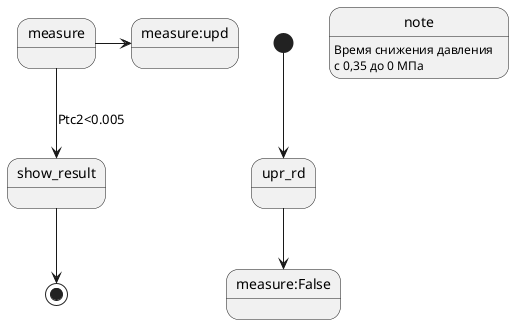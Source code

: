 @startuml
[*]-->upr_rd
upr_rd-->measure:False
measure->measure:upd
measure-->show_result:Ptc2<0.005
show_result-->[*]
note:Время снижения давления
note:с 0,35 до 0 МПа

@enduml
